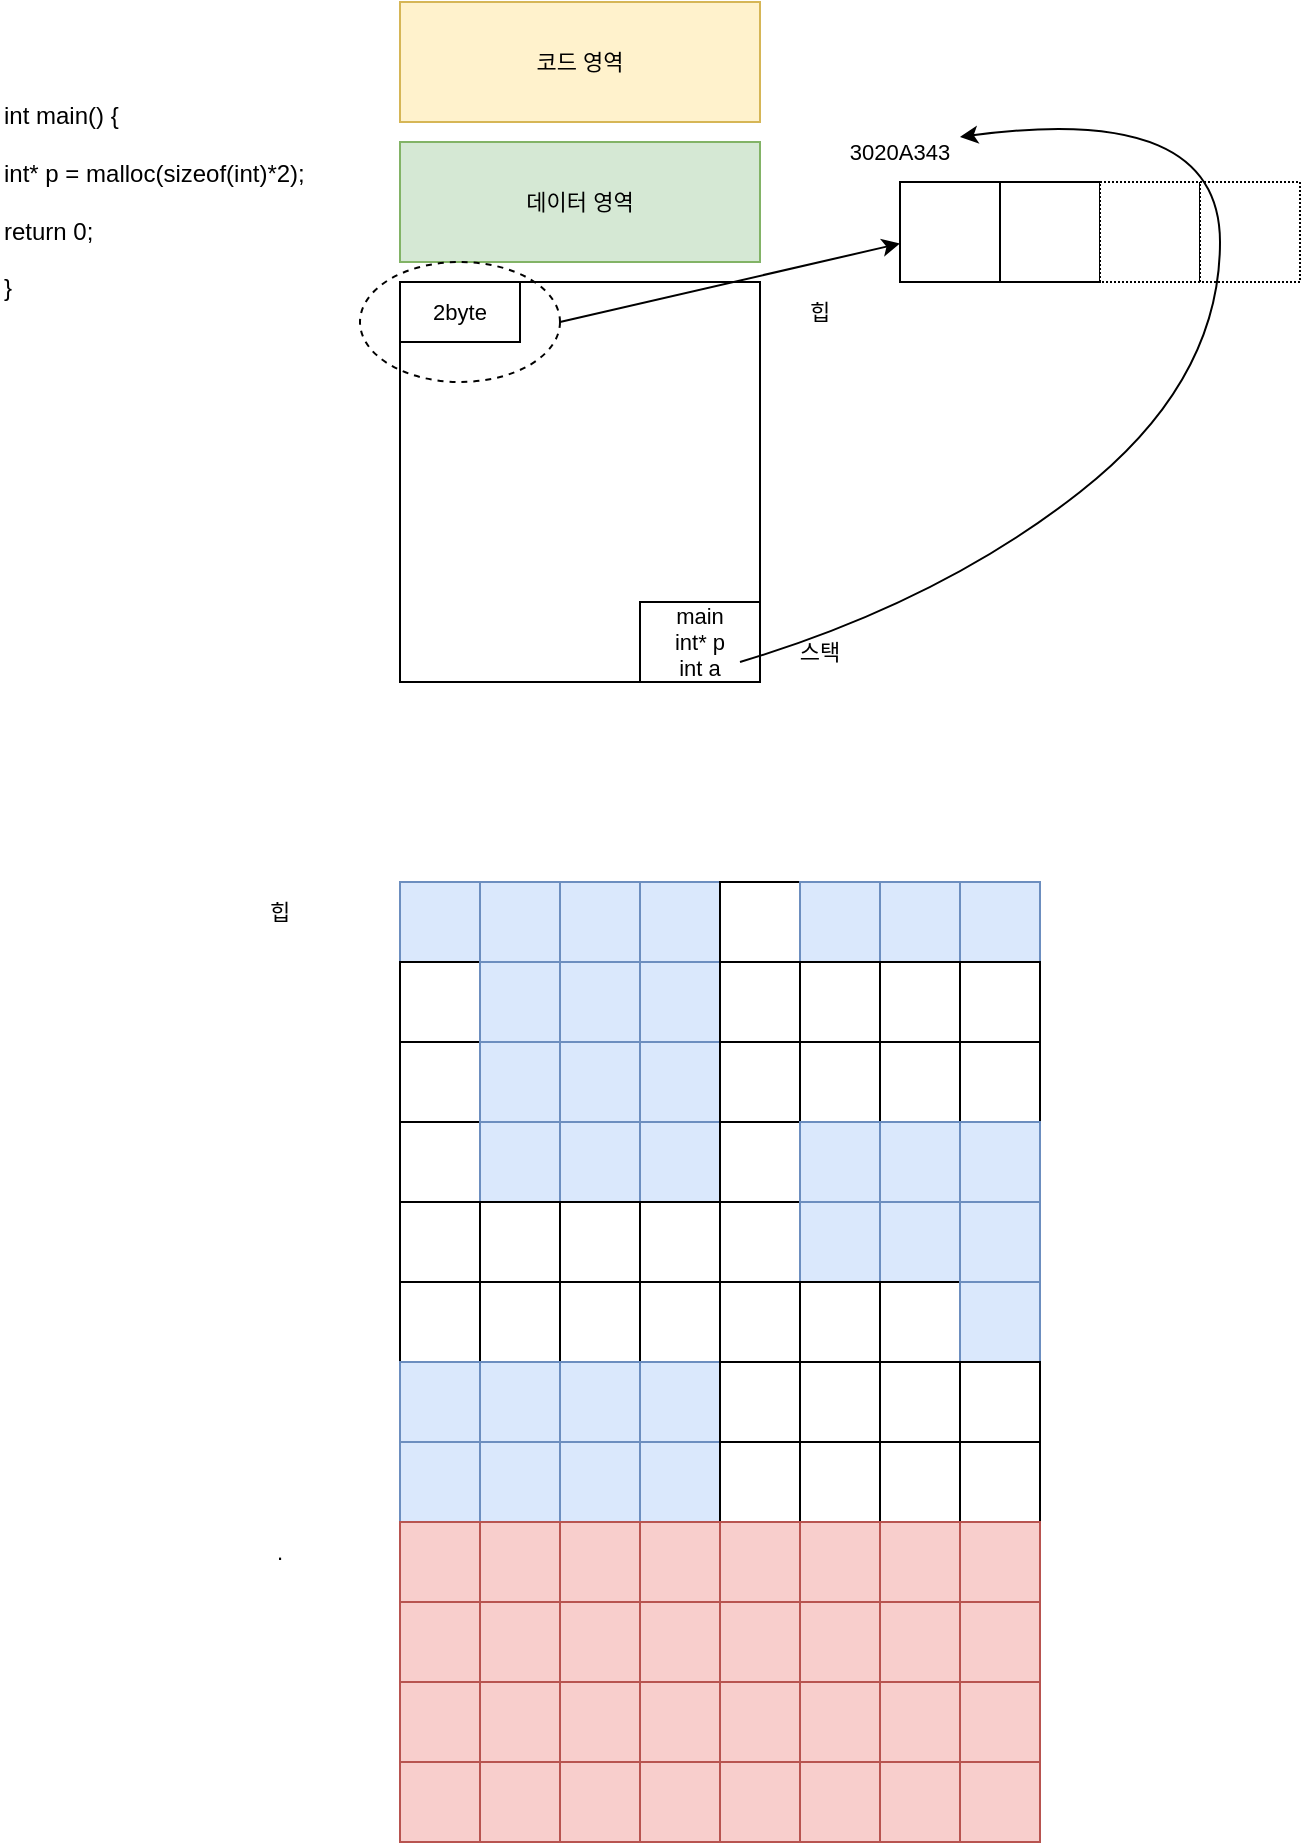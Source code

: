 <mxfile version="17.3.0" type="device"><diagram id="1M7sbdXOf7QF0D5AAEXZ" name="Page-1"><mxGraphModel dx="1185" dy="662" grid="1" gridSize="10" guides="1" tooltips="1" connect="1" arrows="1" fold="1" page="1" pageScale="1" pageWidth="827" pageHeight="1169" math="0" shadow="0"><root><mxCell id="0"/><mxCell id="1" parent="0"/><mxCell id="uW_gpUL7bQILASiXGlHa-1" value="코드 영역" style="rounded=0;whiteSpace=wrap;html=1;fillColor=#fff2cc;strokeColor=#d6b656;fontSize=11;" vertex="1" parent="1"><mxGeometry x="280" y="80" width="180" height="60" as="geometry"/></mxCell><mxCell id="uW_gpUL7bQILASiXGlHa-2" value="데이터 영역" style="rounded=0;whiteSpace=wrap;html=1;fillColor=#d5e8d4;strokeColor=#82b366;fontSize=11;" vertex="1" parent="1"><mxGeometry x="280" y="150" width="180" height="60" as="geometry"/></mxCell><mxCell id="uW_gpUL7bQILASiXGlHa-3" value="" style="rounded=0;whiteSpace=wrap;html=1;fontSize=11;" vertex="1" parent="1"><mxGeometry x="280" y="220" width="180" height="200" as="geometry"/></mxCell><mxCell id="uW_gpUL7bQILASiXGlHa-4" value="힙" style="text;html=1;strokeColor=none;fillColor=none;align=center;verticalAlign=middle;whiteSpace=wrap;rounded=0;fontSize=11;" vertex="1" parent="1"><mxGeometry x="460" y="220" width="60" height="30" as="geometry"/></mxCell><mxCell id="uW_gpUL7bQILASiXGlHa-5" value="int main() {&lt;br&gt;&lt;br&gt;int* p = malloc(sizeof(int)*2);&lt;br&gt;&lt;br&gt;return 0;&lt;br&gt;&lt;br&gt;}" style="text;html=1;strokeColor=none;fillColor=none;align=left;verticalAlign=middle;whiteSpace=wrap;rounded=0;" vertex="1" parent="1"><mxGeometry x="80" y="120" width="180" height="120" as="geometry"/></mxCell><mxCell id="uW_gpUL7bQILASiXGlHa-6" value="스택" style="text;html=1;strokeColor=none;fillColor=none;align=center;verticalAlign=middle;whiteSpace=wrap;rounded=0;fontSize=11;" vertex="1" parent="1"><mxGeometry x="460" y="390" width="60" height="30" as="geometry"/></mxCell><mxCell id="uW_gpUL7bQILASiXGlHa-7" value="2byte" style="rounded=0;whiteSpace=wrap;html=1;fontSize=11;" vertex="1" parent="1"><mxGeometry x="280" y="220" width="60" height="30" as="geometry"/></mxCell><mxCell id="uW_gpUL7bQILASiXGlHa-8" value="main&lt;br&gt;int* p&lt;br&gt;int a" style="rounded=0;whiteSpace=wrap;html=1;fontSize=11;" vertex="1" parent="1"><mxGeometry x="400" y="380" width="60" height="40" as="geometry"/></mxCell><mxCell id="uW_gpUL7bQILASiXGlHa-9" value="" style="ellipse;whiteSpace=wrap;html=1;fontSize=11;fillColor=none;dashed=1;" vertex="1" parent="1"><mxGeometry x="260" y="210" width="100" height="60" as="geometry"/></mxCell><mxCell id="uW_gpUL7bQILASiXGlHa-10" value="" style="endArrow=classic;html=1;rounded=0;fontSize=11;" edge="1" parent="1" target="uW_gpUL7bQILASiXGlHa-11"><mxGeometry width="50" height="50" relative="1" as="geometry"><mxPoint x="360" y="240" as="sourcePoint"/><mxPoint x="530" y="200" as="targetPoint"/><Array as="points"/></mxGeometry></mxCell><mxCell id="uW_gpUL7bQILASiXGlHa-11" value="" style="rounded=0;whiteSpace=wrap;html=1;fontSize=11;fillColor=default;" vertex="1" parent="1"><mxGeometry x="530" y="170" width="50" height="50" as="geometry"/></mxCell><mxCell id="uW_gpUL7bQILASiXGlHa-12" value="" style="rounded=0;whiteSpace=wrap;html=1;fontSize=11;fillColor=default;" vertex="1" parent="1"><mxGeometry x="580" y="170" width="50" height="50" as="geometry"/></mxCell><mxCell id="uW_gpUL7bQILASiXGlHa-13" value="" style="rounded=0;whiteSpace=wrap;html=1;fontSize=11;fillColor=default;dashed=1;dashPattern=1 1;" vertex="1" parent="1"><mxGeometry x="630" y="170" width="50" height="50" as="geometry"/></mxCell><mxCell id="uW_gpUL7bQILASiXGlHa-14" value="" style="rounded=0;whiteSpace=wrap;html=1;fontSize=11;fillColor=default;dashed=1;dashPattern=1 1;" vertex="1" parent="1"><mxGeometry x="680" y="170" width="50" height="50" as="geometry"/></mxCell><mxCell id="uW_gpUL7bQILASiXGlHa-15" value="3020A343" style="text;html=1;strokeColor=none;fillColor=none;align=center;verticalAlign=middle;whiteSpace=wrap;rounded=0;fontSize=11;" vertex="1" parent="1"><mxGeometry x="500" y="140" width="60" height="30" as="geometry"/></mxCell><mxCell id="uW_gpUL7bQILASiXGlHa-16" value="" style="curved=1;endArrow=classic;html=1;rounded=0;fontSize=11;entryX=1;entryY=0.25;entryDx=0;entryDy=0;" edge="1" parent="1" target="uW_gpUL7bQILASiXGlHa-15"><mxGeometry width="50" height="50" relative="1" as="geometry"><mxPoint x="450" y="410" as="sourcePoint"/><mxPoint x="500" y="360" as="targetPoint"/><Array as="points"><mxPoint x="550" y="380"/><mxPoint x="690" y="270"/><mxPoint x="690" y="130"/></Array></mxGeometry></mxCell><mxCell id="uW_gpUL7bQILASiXGlHa-17" style="edgeStyle=orthogonalEdgeStyle;rounded=0;orthogonalLoop=1;jettySize=auto;html=1;exitX=0.5;exitY=1;exitDx=0;exitDy=0;fontSize=11;" edge="1" parent="1" source="uW_gpUL7bQILASiXGlHa-9" target="uW_gpUL7bQILASiXGlHa-9"><mxGeometry relative="1" as="geometry"/></mxCell><mxCell id="uW_gpUL7bQILASiXGlHa-18" value="" style="rounded=0;whiteSpace=wrap;html=1;fontSize=11;fillColor=#dae8fc;strokeColor=#6c8ebf;" vertex="1" parent="1"><mxGeometry x="280" y="520" width="40" height="40" as="geometry"/></mxCell><mxCell id="uW_gpUL7bQILASiXGlHa-19" value="" style="rounded=0;whiteSpace=wrap;html=1;fontSize=11;fillColor=#dae8fc;strokeColor=#6c8ebf;" vertex="1" parent="1"><mxGeometry x="320" y="520" width="40" height="40" as="geometry"/></mxCell><mxCell id="uW_gpUL7bQILASiXGlHa-20" value="" style="rounded=0;whiteSpace=wrap;html=1;fontSize=11;fillColor=#dae8fc;strokeColor=#6c8ebf;" vertex="1" parent="1"><mxGeometry x="360" y="520" width="40" height="40" as="geometry"/></mxCell><mxCell id="uW_gpUL7bQILASiXGlHa-21" value="" style="rounded=0;whiteSpace=wrap;html=1;fontSize=11;fillColor=#dae8fc;strokeColor=#6c8ebf;" vertex="1" parent="1"><mxGeometry x="400" y="520" width="40" height="40" as="geometry"/></mxCell><mxCell id="uW_gpUL7bQILASiXGlHa-22" value="" style="rounded=0;whiteSpace=wrap;html=1;fontSize=11;fillColor=default;" vertex="1" parent="1"><mxGeometry x="440" y="520" width="40" height="40" as="geometry"/></mxCell><mxCell id="uW_gpUL7bQILASiXGlHa-23" value="" style="rounded=0;whiteSpace=wrap;html=1;fontSize=11;fillColor=#dae8fc;strokeColor=#6c8ebf;" vertex="1" parent="1"><mxGeometry x="480" y="520" width="40" height="40" as="geometry"/></mxCell><mxCell id="uW_gpUL7bQILASiXGlHa-24" value="" style="rounded=0;whiteSpace=wrap;html=1;fontSize=11;fillColor=#dae8fc;strokeColor=#6c8ebf;" vertex="1" parent="1"><mxGeometry x="520" y="520" width="40" height="40" as="geometry"/></mxCell><mxCell id="uW_gpUL7bQILASiXGlHa-25" value="" style="rounded=0;whiteSpace=wrap;html=1;fontSize=11;fillColor=#dae8fc;strokeColor=#6c8ebf;" vertex="1" parent="1"><mxGeometry x="560" y="520" width="40" height="40" as="geometry"/></mxCell><mxCell id="uW_gpUL7bQILASiXGlHa-26" value="" style="rounded=0;whiteSpace=wrap;html=1;fontSize=11;fillColor=default;" vertex="1" parent="1"><mxGeometry x="280" y="560" width="40" height="40" as="geometry"/></mxCell><mxCell id="uW_gpUL7bQILASiXGlHa-27" value="" style="rounded=0;whiteSpace=wrap;html=1;fontSize=11;fillColor=#dae8fc;strokeColor=#6c8ebf;" vertex="1" parent="1"><mxGeometry x="320" y="560" width="40" height="40" as="geometry"/></mxCell><mxCell id="uW_gpUL7bQILASiXGlHa-28" value="" style="rounded=0;whiteSpace=wrap;html=1;fontSize=11;fillColor=#dae8fc;strokeColor=#6c8ebf;" vertex="1" parent="1"><mxGeometry x="360" y="560" width="40" height="40" as="geometry"/></mxCell><mxCell id="uW_gpUL7bQILASiXGlHa-29" value="" style="rounded=0;whiteSpace=wrap;html=1;fontSize=11;fillColor=#dae8fc;strokeColor=#6c8ebf;" vertex="1" parent="1"><mxGeometry x="400" y="560" width="40" height="40" as="geometry"/></mxCell><mxCell id="uW_gpUL7bQILASiXGlHa-30" value="" style="rounded=0;whiteSpace=wrap;html=1;fontSize=11;fillColor=default;" vertex="1" parent="1"><mxGeometry x="440" y="560" width="40" height="40" as="geometry"/></mxCell><mxCell id="uW_gpUL7bQILASiXGlHa-31" value="" style="rounded=0;whiteSpace=wrap;html=1;fontSize=11;fillColor=default;" vertex="1" parent="1"><mxGeometry x="480" y="560" width="40" height="40" as="geometry"/></mxCell><mxCell id="uW_gpUL7bQILASiXGlHa-32" value="" style="rounded=0;whiteSpace=wrap;html=1;fontSize=11;fillColor=default;" vertex="1" parent="1"><mxGeometry x="520" y="560" width="40" height="40" as="geometry"/></mxCell><mxCell id="uW_gpUL7bQILASiXGlHa-33" value="" style="rounded=0;whiteSpace=wrap;html=1;fontSize=11;fillColor=default;" vertex="1" parent="1"><mxGeometry x="560" y="560" width="40" height="40" as="geometry"/></mxCell><mxCell id="uW_gpUL7bQILASiXGlHa-34" value="" style="rounded=0;whiteSpace=wrap;html=1;fontSize=11;fillColor=default;" vertex="1" parent="1"><mxGeometry x="280" y="600" width="40" height="40" as="geometry"/></mxCell><mxCell id="uW_gpUL7bQILASiXGlHa-35" value="" style="rounded=0;whiteSpace=wrap;html=1;fontSize=11;fillColor=#dae8fc;strokeColor=#6c8ebf;" vertex="1" parent="1"><mxGeometry x="320" y="600" width="40" height="40" as="geometry"/></mxCell><mxCell id="uW_gpUL7bQILASiXGlHa-36" value="" style="rounded=0;whiteSpace=wrap;html=1;fontSize=11;fillColor=#dae8fc;strokeColor=#6c8ebf;" vertex="1" parent="1"><mxGeometry x="360" y="600" width="40" height="40" as="geometry"/></mxCell><mxCell id="uW_gpUL7bQILASiXGlHa-37" value="" style="rounded=0;whiteSpace=wrap;html=1;fontSize=11;fillColor=#dae8fc;strokeColor=#6c8ebf;" vertex="1" parent="1"><mxGeometry x="400" y="600" width="40" height="40" as="geometry"/></mxCell><mxCell id="uW_gpUL7bQILASiXGlHa-38" value="" style="rounded=0;whiteSpace=wrap;html=1;fontSize=11;fillColor=default;" vertex="1" parent="1"><mxGeometry x="440" y="600" width="40" height="40" as="geometry"/></mxCell><mxCell id="uW_gpUL7bQILASiXGlHa-39" value="" style="rounded=0;whiteSpace=wrap;html=1;fontSize=11;fillColor=default;" vertex="1" parent="1"><mxGeometry x="480" y="600" width="40" height="40" as="geometry"/></mxCell><mxCell id="uW_gpUL7bQILASiXGlHa-40" value="" style="rounded=0;whiteSpace=wrap;html=1;fontSize=11;fillColor=default;" vertex="1" parent="1"><mxGeometry x="520" y="600" width="40" height="40" as="geometry"/></mxCell><mxCell id="uW_gpUL7bQILASiXGlHa-41" value="" style="rounded=0;whiteSpace=wrap;html=1;fontSize=11;fillColor=default;" vertex="1" parent="1"><mxGeometry x="560" y="600" width="40" height="40" as="geometry"/></mxCell><mxCell id="uW_gpUL7bQILASiXGlHa-42" value="" style="rounded=0;whiteSpace=wrap;html=1;fontSize=11;fillColor=default;" vertex="1" parent="1"><mxGeometry x="280" y="640" width="40" height="40" as="geometry"/></mxCell><mxCell id="uW_gpUL7bQILASiXGlHa-43" value="" style="rounded=0;whiteSpace=wrap;html=1;fontSize=11;fillColor=#dae8fc;strokeColor=#6c8ebf;" vertex="1" parent="1"><mxGeometry x="320" y="640" width="40" height="40" as="geometry"/></mxCell><mxCell id="uW_gpUL7bQILASiXGlHa-44" value="" style="rounded=0;whiteSpace=wrap;html=1;fontSize=11;fillColor=#dae8fc;strokeColor=#6c8ebf;" vertex="1" parent="1"><mxGeometry x="360" y="640" width="40" height="40" as="geometry"/></mxCell><mxCell id="uW_gpUL7bQILASiXGlHa-45" value="" style="rounded=0;whiteSpace=wrap;html=1;fontSize=11;fillColor=#dae8fc;strokeColor=#6c8ebf;" vertex="1" parent="1"><mxGeometry x="400" y="640" width="40" height="40" as="geometry"/></mxCell><mxCell id="uW_gpUL7bQILASiXGlHa-46" value="" style="rounded=0;whiteSpace=wrap;html=1;fontSize=11;fillColor=default;" vertex="1" parent="1"><mxGeometry x="440" y="640" width="40" height="40" as="geometry"/></mxCell><mxCell id="uW_gpUL7bQILASiXGlHa-47" value="" style="rounded=0;whiteSpace=wrap;html=1;fontSize=11;fillColor=#dae8fc;strokeColor=#6c8ebf;" vertex="1" parent="1"><mxGeometry x="480" y="640" width="40" height="40" as="geometry"/></mxCell><mxCell id="uW_gpUL7bQILASiXGlHa-48" value="" style="rounded=0;whiteSpace=wrap;html=1;fontSize=11;fillColor=#dae8fc;strokeColor=#6c8ebf;" vertex="1" parent="1"><mxGeometry x="520" y="640" width="40" height="40" as="geometry"/></mxCell><mxCell id="uW_gpUL7bQILASiXGlHa-49" value="" style="rounded=0;whiteSpace=wrap;html=1;fontSize=11;fillColor=#dae8fc;strokeColor=#6c8ebf;" vertex="1" parent="1"><mxGeometry x="560" y="640" width="40" height="40" as="geometry"/></mxCell><mxCell id="uW_gpUL7bQILASiXGlHa-50" value="" style="rounded=0;whiteSpace=wrap;html=1;fontSize=11;fillColor=default;" vertex="1" parent="1"><mxGeometry x="280" y="680" width="40" height="40" as="geometry"/></mxCell><mxCell id="uW_gpUL7bQILASiXGlHa-51" value="" style="rounded=0;whiteSpace=wrap;html=1;fontSize=11;fillColor=default;" vertex="1" parent="1"><mxGeometry x="320" y="680" width="40" height="40" as="geometry"/></mxCell><mxCell id="uW_gpUL7bQILASiXGlHa-52" value="" style="rounded=0;whiteSpace=wrap;html=1;fontSize=11;fillColor=default;" vertex="1" parent="1"><mxGeometry x="360" y="680" width="40" height="40" as="geometry"/></mxCell><mxCell id="uW_gpUL7bQILASiXGlHa-53" value="" style="rounded=0;whiteSpace=wrap;html=1;fontSize=11;fillColor=default;" vertex="1" parent="1"><mxGeometry x="400" y="680" width="40" height="40" as="geometry"/></mxCell><mxCell id="uW_gpUL7bQILASiXGlHa-54" value="" style="rounded=0;whiteSpace=wrap;html=1;fontSize=11;fillColor=default;" vertex="1" parent="1"><mxGeometry x="440" y="680" width="40" height="40" as="geometry"/></mxCell><mxCell id="uW_gpUL7bQILASiXGlHa-55" value="" style="rounded=0;whiteSpace=wrap;html=1;fontSize=11;fillColor=#dae8fc;strokeColor=#6c8ebf;" vertex="1" parent="1"><mxGeometry x="480" y="680" width="40" height="40" as="geometry"/></mxCell><mxCell id="uW_gpUL7bQILASiXGlHa-56" value="" style="rounded=0;whiteSpace=wrap;html=1;fontSize=11;fillColor=#dae8fc;strokeColor=#6c8ebf;" vertex="1" parent="1"><mxGeometry x="520" y="680" width="40" height="40" as="geometry"/></mxCell><mxCell id="uW_gpUL7bQILASiXGlHa-57" value="" style="rounded=0;whiteSpace=wrap;html=1;fontSize=11;fillColor=#dae8fc;strokeColor=#6c8ebf;" vertex="1" parent="1"><mxGeometry x="560" y="680" width="40" height="40" as="geometry"/></mxCell><mxCell id="uW_gpUL7bQILASiXGlHa-58" value="" style="rounded=0;whiteSpace=wrap;html=1;fontSize=11;fillColor=default;" vertex="1" parent="1"><mxGeometry x="280" y="720" width="40" height="40" as="geometry"/></mxCell><mxCell id="uW_gpUL7bQILASiXGlHa-59" value="" style="rounded=0;whiteSpace=wrap;html=1;fontSize=11;fillColor=default;" vertex="1" parent="1"><mxGeometry x="320" y="720" width="40" height="40" as="geometry"/></mxCell><mxCell id="uW_gpUL7bQILASiXGlHa-60" value="" style="rounded=0;whiteSpace=wrap;html=1;fontSize=11;fillColor=default;" vertex="1" parent="1"><mxGeometry x="360" y="720" width="40" height="40" as="geometry"/></mxCell><mxCell id="uW_gpUL7bQILASiXGlHa-61" value="" style="rounded=0;whiteSpace=wrap;html=1;fontSize=11;fillColor=default;" vertex="1" parent="1"><mxGeometry x="400" y="720" width="40" height="40" as="geometry"/></mxCell><mxCell id="uW_gpUL7bQILASiXGlHa-62" value="" style="rounded=0;whiteSpace=wrap;html=1;fontSize=11;fillColor=default;" vertex="1" parent="1"><mxGeometry x="440" y="720" width="40" height="40" as="geometry"/></mxCell><mxCell id="uW_gpUL7bQILASiXGlHa-63" value="" style="rounded=0;whiteSpace=wrap;html=1;fontSize=11;fillColor=default;" vertex="1" parent="1"><mxGeometry x="480" y="720" width="40" height="40" as="geometry"/></mxCell><mxCell id="uW_gpUL7bQILASiXGlHa-64" value="" style="rounded=0;whiteSpace=wrap;html=1;fontSize=11;fillColor=default;" vertex="1" parent="1"><mxGeometry x="520" y="720" width="40" height="40" as="geometry"/></mxCell><mxCell id="uW_gpUL7bQILASiXGlHa-65" value="" style="rounded=0;whiteSpace=wrap;html=1;fontSize=11;fillColor=#dae8fc;strokeColor=#6c8ebf;" vertex="1" parent="1"><mxGeometry x="560" y="720" width="40" height="40" as="geometry"/></mxCell><mxCell id="uW_gpUL7bQILASiXGlHa-66" value="" style="rounded=0;whiteSpace=wrap;html=1;fontSize=11;fillColor=#dae8fc;strokeColor=#6c8ebf;" vertex="1" parent="1"><mxGeometry x="280" y="760" width="40" height="40" as="geometry"/></mxCell><mxCell id="uW_gpUL7bQILASiXGlHa-67" value="" style="rounded=0;whiteSpace=wrap;html=1;fontSize=11;fillColor=#dae8fc;strokeColor=#6c8ebf;" vertex="1" parent="1"><mxGeometry x="320" y="760" width="40" height="40" as="geometry"/></mxCell><mxCell id="uW_gpUL7bQILASiXGlHa-68" value="" style="rounded=0;whiteSpace=wrap;html=1;fontSize=11;fillColor=#dae8fc;strokeColor=#6c8ebf;" vertex="1" parent="1"><mxGeometry x="360" y="760" width="40" height="40" as="geometry"/></mxCell><mxCell id="uW_gpUL7bQILASiXGlHa-69" value="" style="rounded=0;whiteSpace=wrap;html=1;fontSize=11;fillColor=#dae8fc;strokeColor=#6c8ebf;" vertex="1" parent="1"><mxGeometry x="400" y="760" width="40" height="40" as="geometry"/></mxCell><mxCell id="uW_gpUL7bQILASiXGlHa-70" value="" style="rounded=0;whiteSpace=wrap;html=1;fontSize=11;fillColor=default;" vertex="1" parent="1"><mxGeometry x="440" y="760" width="40" height="40" as="geometry"/></mxCell><mxCell id="uW_gpUL7bQILASiXGlHa-71" value="" style="rounded=0;whiteSpace=wrap;html=1;fontSize=11;fillColor=default;" vertex="1" parent="1"><mxGeometry x="480" y="760" width="40" height="40" as="geometry"/></mxCell><mxCell id="uW_gpUL7bQILASiXGlHa-72" value="" style="rounded=0;whiteSpace=wrap;html=1;fontSize=11;fillColor=default;" vertex="1" parent="1"><mxGeometry x="520" y="760" width="40" height="40" as="geometry"/></mxCell><mxCell id="uW_gpUL7bQILASiXGlHa-73" value="" style="rounded=0;whiteSpace=wrap;html=1;fontSize=11;fillColor=default;" vertex="1" parent="1"><mxGeometry x="560" y="760" width="40" height="40" as="geometry"/></mxCell><mxCell id="uW_gpUL7bQILASiXGlHa-74" value="" style="rounded=0;whiteSpace=wrap;html=1;fontSize=11;fillColor=#dae8fc;strokeColor=#6c8ebf;" vertex="1" parent="1"><mxGeometry x="280" y="800" width="40" height="40" as="geometry"/></mxCell><mxCell id="uW_gpUL7bQILASiXGlHa-75" value="" style="rounded=0;whiteSpace=wrap;html=1;fontSize=11;fillColor=#dae8fc;strokeColor=#6c8ebf;" vertex="1" parent="1"><mxGeometry x="320" y="800" width="40" height="40" as="geometry"/></mxCell><mxCell id="uW_gpUL7bQILASiXGlHa-76" value="" style="rounded=0;whiteSpace=wrap;html=1;fontSize=11;fillColor=#dae8fc;strokeColor=#6c8ebf;" vertex="1" parent="1"><mxGeometry x="360" y="800" width="40" height="40" as="geometry"/></mxCell><mxCell id="uW_gpUL7bQILASiXGlHa-77" value="" style="rounded=0;whiteSpace=wrap;html=1;fontSize=11;fillColor=#dae8fc;strokeColor=#6c8ebf;" vertex="1" parent="1"><mxGeometry x="400" y="800" width="40" height="40" as="geometry"/></mxCell><mxCell id="uW_gpUL7bQILASiXGlHa-78" value="" style="rounded=0;whiteSpace=wrap;html=1;fontSize=11;fillColor=default;" vertex="1" parent="1"><mxGeometry x="440" y="800" width="40" height="40" as="geometry"/></mxCell><mxCell id="uW_gpUL7bQILASiXGlHa-79" value="" style="rounded=0;whiteSpace=wrap;html=1;fontSize=11;fillColor=default;" vertex="1" parent="1"><mxGeometry x="480" y="800" width="40" height="40" as="geometry"/></mxCell><mxCell id="uW_gpUL7bQILASiXGlHa-80" value="" style="rounded=0;whiteSpace=wrap;html=1;fontSize=11;fillColor=default;" vertex="1" parent="1"><mxGeometry x="520" y="800" width="40" height="40" as="geometry"/></mxCell><mxCell id="uW_gpUL7bQILASiXGlHa-81" value="" style="rounded=0;whiteSpace=wrap;html=1;fontSize=11;fillColor=default;" vertex="1" parent="1"><mxGeometry x="560" y="800" width="40" height="40" as="geometry"/></mxCell><mxCell id="uW_gpUL7bQILASiXGlHa-82" value="" style="rounded=0;whiteSpace=wrap;html=1;fontSize=11;fillColor=#f8cecc;strokeColor=#b85450;" vertex="1" parent="1"><mxGeometry x="280" y="840" width="40" height="40" as="geometry"/></mxCell><mxCell id="uW_gpUL7bQILASiXGlHa-83" value="" style="rounded=0;whiteSpace=wrap;html=1;fontSize=11;fillColor=#f8cecc;strokeColor=#b85450;" vertex="1" parent="1"><mxGeometry x="320" y="840" width="40" height="40" as="geometry"/></mxCell><mxCell id="uW_gpUL7bQILASiXGlHa-84" value="" style="rounded=0;whiteSpace=wrap;html=1;fontSize=11;fillColor=#f8cecc;strokeColor=#b85450;" vertex="1" parent="1"><mxGeometry x="360" y="840" width="40" height="40" as="geometry"/></mxCell><mxCell id="uW_gpUL7bQILASiXGlHa-85" value="" style="rounded=0;whiteSpace=wrap;html=1;fontSize=11;fillColor=#f8cecc;strokeColor=#b85450;" vertex="1" parent="1"><mxGeometry x="400" y="840" width="40" height="40" as="geometry"/></mxCell><mxCell id="uW_gpUL7bQILASiXGlHa-86" value="" style="rounded=0;whiteSpace=wrap;html=1;fontSize=11;fillColor=#f8cecc;strokeColor=#b85450;" vertex="1" parent="1"><mxGeometry x="440" y="840" width="40" height="40" as="geometry"/></mxCell><mxCell id="uW_gpUL7bQILASiXGlHa-87" value="" style="rounded=0;whiteSpace=wrap;html=1;fontSize=11;fillColor=#f8cecc;strokeColor=#b85450;" vertex="1" parent="1"><mxGeometry x="480" y="840" width="40" height="40" as="geometry"/></mxCell><mxCell id="uW_gpUL7bQILASiXGlHa-88" value="" style="rounded=0;whiteSpace=wrap;html=1;fontSize=11;fillColor=#f8cecc;strokeColor=#b85450;" vertex="1" parent="1"><mxGeometry x="520" y="840" width="40" height="40" as="geometry"/></mxCell><mxCell id="uW_gpUL7bQILASiXGlHa-89" value="" style="rounded=0;whiteSpace=wrap;html=1;fontSize=11;fillColor=#f8cecc;strokeColor=#b85450;" vertex="1" parent="1"><mxGeometry x="560" y="840" width="40" height="40" as="geometry"/></mxCell><mxCell id="uW_gpUL7bQILASiXGlHa-90" value="" style="rounded=0;whiteSpace=wrap;html=1;fontSize=11;fillColor=#f8cecc;strokeColor=#b85450;" vertex="1" parent="1"><mxGeometry x="280" y="880" width="40" height="40" as="geometry"/></mxCell><mxCell id="uW_gpUL7bQILASiXGlHa-91" value="" style="rounded=0;whiteSpace=wrap;html=1;fontSize=11;fillColor=#f8cecc;strokeColor=#b85450;" vertex="1" parent="1"><mxGeometry x="320" y="880" width="40" height="40" as="geometry"/></mxCell><mxCell id="uW_gpUL7bQILASiXGlHa-92" value="" style="rounded=0;whiteSpace=wrap;html=1;fontSize=11;fillColor=#f8cecc;strokeColor=#b85450;" vertex="1" parent="1"><mxGeometry x="360" y="880" width="40" height="40" as="geometry"/></mxCell><mxCell id="uW_gpUL7bQILASiXGlHa-93" value="" style="rounded=0;whiteSpace=wrap;html=1;fontSize=11;fillColor=#f8cecc;strokeColor=#b85450;" vertex="1" parent="1"><mxGeometry x="400" y="880" width="40" height="40" as="geometry"/></mxCell><mxCell id="uW_gpUL7bQILASiXGlHa-94" value="" style="rounded=0;whiteSpace=wrap;html=1;fontSize=11;fillColor=#f8cecc;strokeColor=#b85450;" vertex="1" parent="1"><mxGeometry x="440" y="880" width="40" height="40" as="geometry"/></mxCell><mxCell id="uW_gpUL7bQILASiXGlHa-95" value="" style="rounded=0;whiteSpace=wrap;html=1;fontSize=11;fillColor=#f8cecc;strokeColor=#b85450;" vertex="1" parent="1"><mxGeometry x="480" y="880" width="40" height="40" as="geometry"/></mxCell><mxCell id="uW_gpUL7bQILASiXGlHa-96" value="" style="rounded=0;whiteSpace=wrap;html=1;fontSize=11;fillColor=#f8cecc;strokeColor=#b85450;" vertex="1" parent="1"><mxGeometry x="520" y="880" width="40" height="40" as="geometry"/></mxCell><mxCell id="uW_gpUL7bQILASiXGlHa-97" value="" style="rounded=0;whiteSpace=wrap;html=1;fontSize=11;fillColor=#f8cecc;strokeColor=#b85450;" vertex="1" parent="1"><mxGeometry x="560" y="880" width="40" height="40" as="geometry"/></mxCell><mxCell id="uW_gpUL7bQILASiXGlHa-98" value="" style="rounded=0;whiteSpace=wrap;html=1;fontSize=11;fillColor=#f8cecc;strokeColor=#b85450;" vertex="1" parent="1"><mxGeometry x="280" y="920" width="40" height="40" as="geometry"/></mxCell><mxCell id="uW_gpUL7bQILASiXGlHa-99" value="" style="rounded=0;whiteSpace=wrap;html=1;fontSize=11;fillColor=#f8cecc;strokeColor=#b85450;" vertex="1" parent="1"><mxGeometry x="320" y="920" width="40" height="40" as="geometry"/></mxCell><mxCell id="uW_gpUL7bQILASiXGlHa-100" value="" style="rounded=0;whiteSpace=wrap;html=1;fontSize=11;fillColor=#f8cecc;strokeColor=#b85450;" vertex="1" parent="1"><mxGeometry x="360" y="920" width="40" height="40" as="geometry"/></mxCell><mxCell id="uW_gpUL7bQILASiXGlHa-101" value="" style="rounded=0;whiteSpace=wrap;html=1;fontSize=11;fillColor=#f8cecc;strokeColor=#b85450;" vertex="1" parent="1"><mxGeometry x="400" y="920" width="40" height="40" as="geometry"/></mxCell><mxCell id="uW_gpUL7bQILASiXGlHa-102" value="" style="rounded=0;whiteSpace=wrap;html=1;fontSize=11;fillColor=#f8cecc;strokeColor=#b85450;" vertex="1" parent="1"><mxGeometry x="440" y="920" width="40" height="40" as="geometry"/></mxCell><mxCell id="uW_gpUL7bQILASiXGlHa-103" value="" style="rounded=0;whiteSpace=wrap;html=1;fontSize=11;fillColor=#f8cecc;strokeColor=#b85450;" vertex="1" parent="1"><mxGeometry x="480" y="920" width="40" height="40" as="geometry"/></mxCell><mxCell id="uW_gpUL7bQILASiXGlHa-104" value="" style="rounded=0;whiteSpace=wrap;html=1;fontSize=11;fillColor=#f8cecc;strokeColor=#b85450;" vertex="1" parent="1"><mxGeometry x="520" y="920" width="40" height="40" as="geometry"/></mxCell><mxCell id="uW_gpUL7bQILASiXGlHa-105" value="" style="rounded=0;whiteSpace=wrap;html=1;fontSize=11;fillColor=#f8cecc;strokeColor=#b85450;" vertex="1" parent="1"><mxGeometry x="560" y="920" width="40" height="40" as="geometry"/></mxCell><mxCell id="uW_gpUL7bQILASiXGlHa-106" value="" style="rounded=0;whiteSpace=wrap;html=1;fontSize=11;fillColor=#f8cecc;strokeColor=#b85450;" vertex="1" parent="1"><mxGeometry x="280" y="960" width="40" height="40" as="geometry"/></mxCell><mxCell id="uW_gpUL7bQILASiXGlHa-107" value="" style="rounded=0;whiteSpace=wrap;html=1;fontSize=11;fillColor=#f8cecc;strokeColor=#b85450;" vertex="1" parent="1"><mxGeometry x="320" y="960" width="40" height="40" as="geometry"/></mxCell><mxCell id="uW_gpUL7bQILASiXGlHa-108" value="" style="rounded=0;whiteSpace=wrap;html=1;fontSize=11;fillColor=#f8cecc;strokeColor=#b85450;" vertex="1" parent="1"><mxGeometry x="360" y="960" width="40" height="40" as="geometry"/></mxCell><mxCell id="uW_gpUL7bQILASiXGlHa-109" value="" style="rounded=0;whiteSpace=wrap;html=1;fontSize=11;fillColor=#f8cecc;strokeColor=#b85450;" vertex="1" parent="1"><mxGeometry x="400" y="960" width="40" height="40" as="geometry"/></mxCell><mxCell id="uW_gpUL7bQILASiXGlHa-110" value="" style="rounded=0;whiteSpace=wrap;html=1;fontSize=11;fillColor=#f8cecc;strokeColor=#b85450;" vertex="1" parent="1"><mxGeometry x="440" y="960" width="40" height="40" as="geometry"/></mxCell><mxCell id="uW_gpUL7bQILASiXGlHa-111" value="" style="rounded=0;whiteSpace=wrap;html=1;fontSize=11;fillColor=#f8cecc;strokeColor=#b85450;" vertex="1" parent="1"><mxGeometry x="480" y="960" width="40" height="40" as="geometry"/></mxCell><mxCell id="uW_gpUL7bQILASiXGlHa-112" value="" style="rounded=0;whiteSpace=wrap;html=1;fontSize=11;fillColor=#f8cecc;strokeColor=#b85450;" vertex="1" parent="1"><mxGeometry x="520" y="960" width="40" height="40" as="geometry"/></mxCell><mxCell id="uW_gpUL7bQILASiXGlHa-113" value="" style="rounded=0;whiteSpace=wrap;html=1;fontSize=11;fillColor=#f8cecc;strokeColor=#b85450;" vertex="1" parent="1"><mxGeometry x="560" y="960" width="40" height="40" as="geometry"/></mxCell><mxCell id="uW_gpUL7bQILASiXGlHa-114" value="힙" style="text;html=1;strokeColor=none;fillColor=none;align=center;verticalAlign=middle;whiteSpace=wrap;rounded=0;fontSize=11;" vertex="1" parent="1"><mxGeometry x="190" y="520" width="60" height="30" as="geometry"/></mxCell><mxCell id="uW_gpUL7bQILASiXGlHa-115" value="." style="text;html=1;strokeColor=none;fillColor=none;align=center;verticalAlign=middle;whiteSpace=wrap;rounded=0;fontSize=11;" vertex="1" parent="1"><mxGeometry x="190" y="840" width="60" height="30" as="geometry"/></mxCell></root></mxGraphModel></diagram></mxfile>